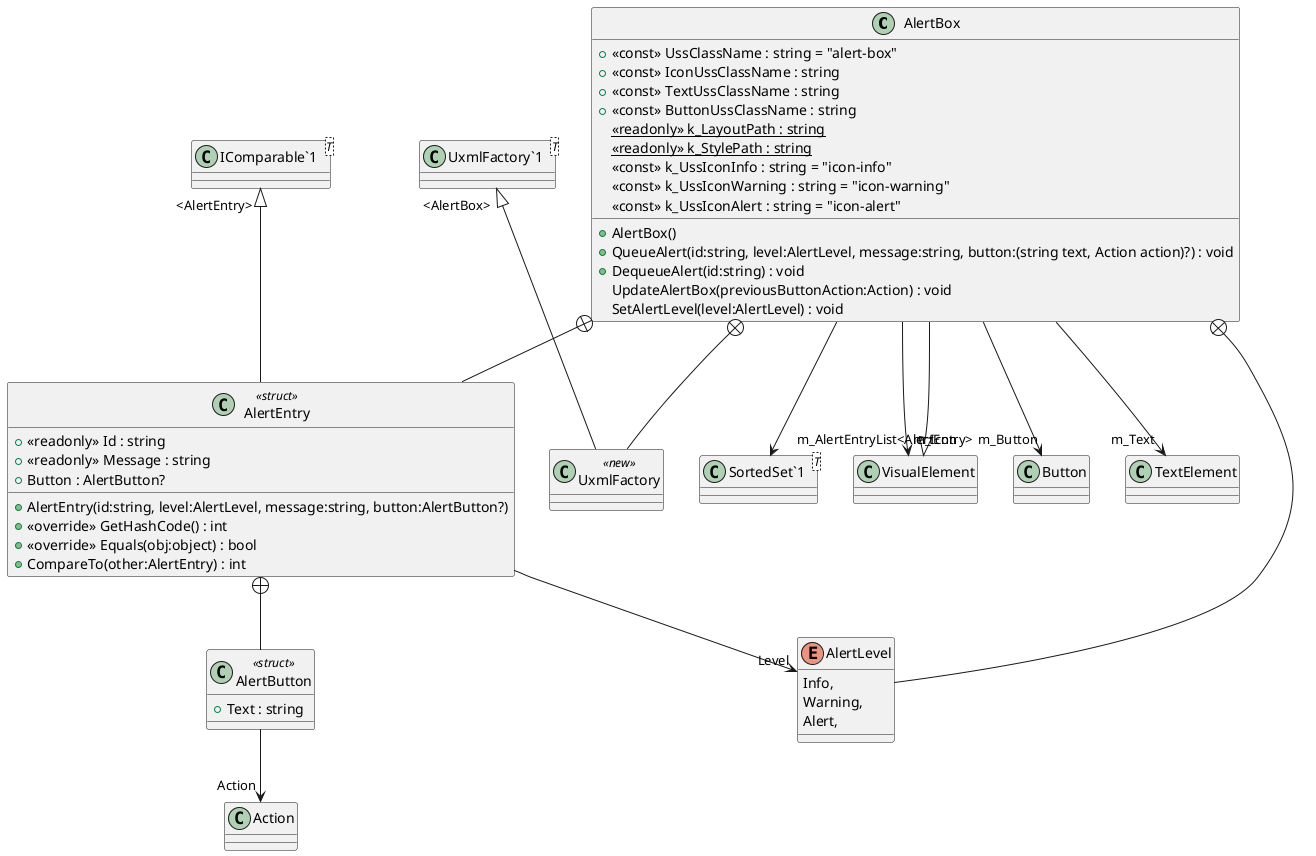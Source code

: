 @startuml
class AlertBox {
    + <<const>> UssClassName : string = "alert-box"
    + <<const>> IconUssClassName : string
    + <<const>> TextUssClassName : string
    + <<const>> ButtonUssClassName : string
    {static} <<readonly>> k_LayoutPath : string
    {static} <<readonly>> k_StylePath : string
    <<const>> k_UssIconInfo : string = "icon-info"
    <<const>> k_UssIconWarning : string = "icon-warning"
    <<const>> k_UssIconAlert : string = "icon-alert"
    + AlertBox()
    + QueueAlert(id:string, level:AlertLevel, message:string, button:(string text, Action action)?) : void
    + DequeueAlert(id:string) : void
    UpdateAlertBox(previousButtonAction:Action) : void
    SetAlertLevel(level:AlertLevel) : void
}
enum AlertLevel {
    Info,
    Warning,
    Alert,
}
class "SortedSet`1"<T> {
}
class AlertEntry <<struct>> {
    + <<readonly>> Id : string
    + <<readonly>> Message : string
    + Button : AlertButton?
    + AlertEntry(id:string, level:AlertLevel, message:string, button:AlertButton?)
    + <<override>> GetHashCode() : int
    + <<override>> Equals(obj:object) : bool
    + CompareTo(other:AlertEntry) : int
}
class UxmlFactory <<new>> {
}
class "IComparable`1"<T> {
}
class AlertButton <<struct>> {
    + Text : string
}
class "UxmlFactory`1"<T> {
}
VisualElement <|-- AlertBox
AlertBox --> "m_Button" Button
AlertBox --> "m_Icon" VisualElement
AlertBox --> "m_Text" TextElement
AlertBox --> "m_AlertEntryList<AlertEntry>" "SortedSet`1"
AlertBox +-- AlertLevel
AlertBox +-- AlertEntry
"IComparable`1" "<AlertEntry>" <|-- AlertEntry
AlertEntry --> "Level" AlertLevel
AlertBox +-- UxmlFactory
"UxmlFactory`1" "<AlertBox>" <|-- UxmlFactory
AlertEntry +-- AlertButton
AlertButton --> "Action" Action
@enduml
